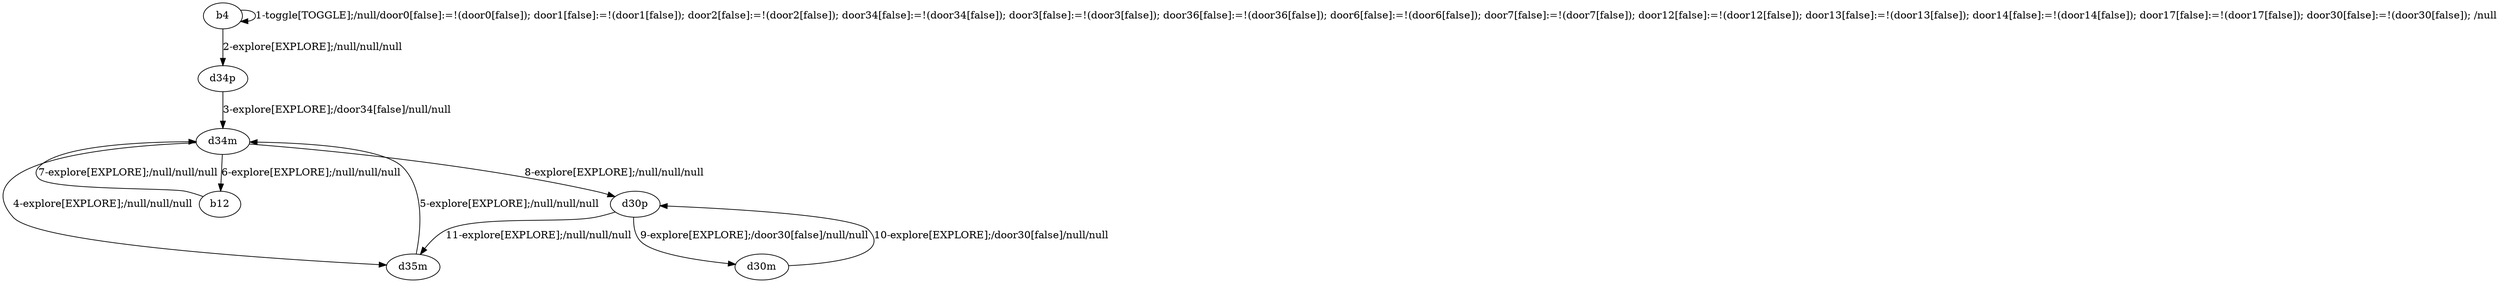 # Total number of goals covered by this test: 1
# d30m --> d30p

digraph g {
"b4" -> "b4" [label = "1-toggle[TOGGLE];/null/door0[false]:=!(door0[false]); door1[false]:=!(door1[false]); door2[false]:=!(door2[false]); door34[false]:=!(door34[false]); door3[false]:=!(door3[false]); door36[false]:=!(door36[false]); door6[false]:=!(door6[false]); door7[false]:=!(door7[false]); door12[false]:=!(door12[false]); door13[false]:=!(door13[false]); door14[false]:=!(door14[false]); door17[false]:=!(door17[false]); door30[false]:=!(door30[false]); /null"];
"b4" -> "d34p" [label = "2-explore[EXPLORE];/null/null/null"];
"d34p" -> "d34m" [label = "3-explore[EXPLORE];/door34[false]/null/null"];
"d34m" -> "d35m" [label = "4-explore[EXPLORE];/null/null/null"];
"d35m" -> "d34m" [label = "5-explore[EXPLORE];/null/null/null"];
"d34m" -> "b12" [label = "6-explore[EXPLORE];/null/null/null"];
"b12" -> "d34m" [label = "7-explore[EXPLORE];/null/null/null"];
"d34m" -> "d30p" [label = "8-explore[EXPLORE];/null/null/null"];
"d30p" -> "d30m" [label = "9-explore[EXPLORE];/door30[false]/null/null"];
"d30m" -> "d30p" [label = "10-explore[EXPLORE];/door30[false]/null/null"];
"d30p" -> "d35m" [label = "11-explore[EXPLORE];/null/null/null"];
}
